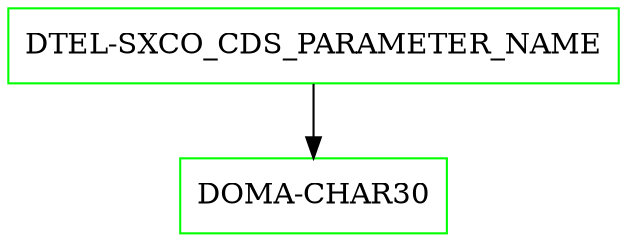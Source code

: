 digraph G {
  "DTEL-SXCO_CDS_PARAMETER_NAME" [shape=box,color=green];
  "DOMA-CHAR30" [shape=box,color=green,URL="./DOMA_CHAR30.html"];
  "DTEL-SXCO_CDS_PARAMETER_NAME" -> "DOMA-CHAR30";
}
